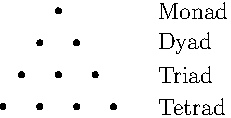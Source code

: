 unitsize(1.3cm);

pair o = (0, 0);
pair u = (1, 0) / 2;
pair v = (1, -sqrt(3)) / 4;
path circ = scale(0.1) * unitcircle;

string[] labels = new string[] { 'Monad', 'Dyad', 'Triad', 'Tetrad' };

int n = 4;

for (int a = 0; a < n; ++a) {
  for (int b = 0; b <= a; ++b) {
    dot(a * u - b * v);
  }

  label(n * u + (n - 1 - a) * (0, -v.y), labels[a], align=E);
}
